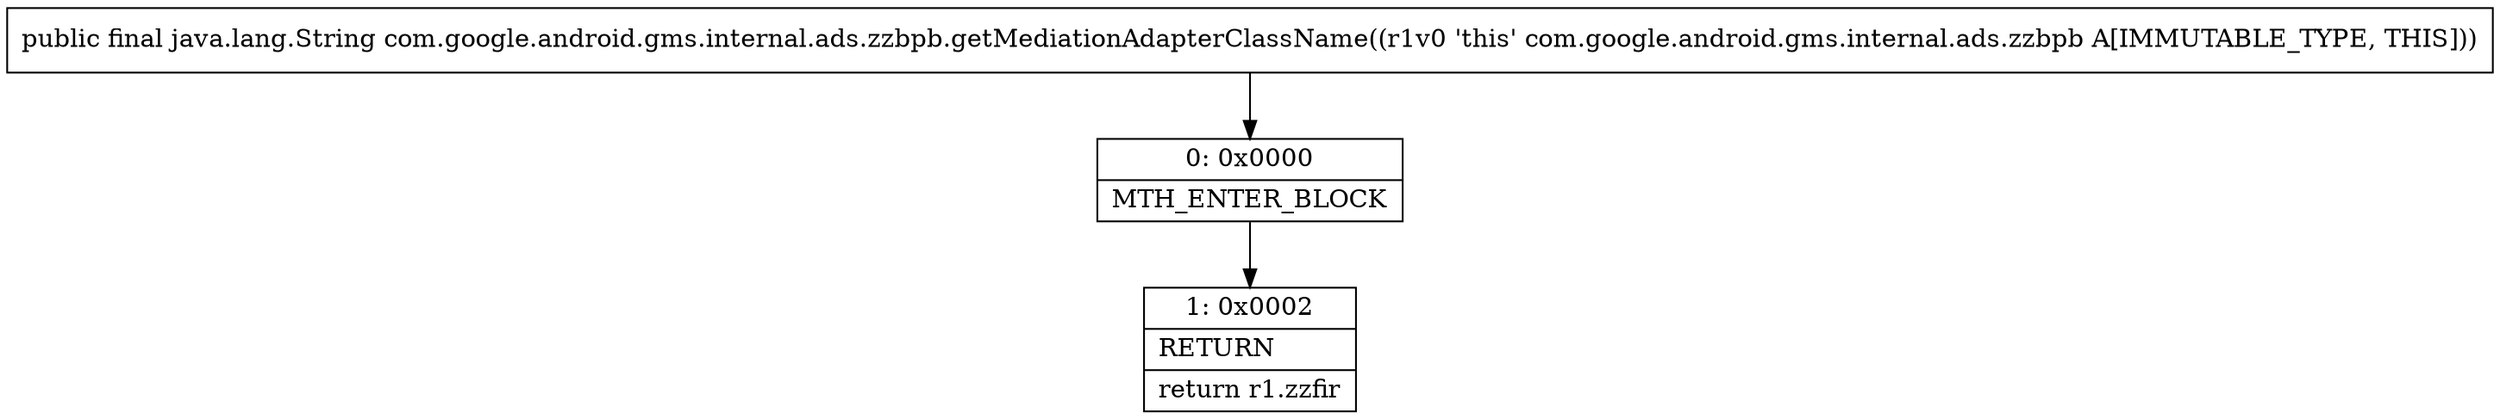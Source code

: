 digraph "CFG forcom.google.android.gms.internal.ads.zzbpb.getMediationAdapterClassName()Ljava\/lang\/String;" {
Node_0 [shape=record,label="{0\:\ 0x0000|MTH_ENTER_BLOCK\l}"];
Node_1 [shape=record,label="{1\:\ 0x0002|RETURN\l|return r1.zzfir\l}"];
MethodNode[shape=record,label="{public final java.lang.String com.google.android.gms.internal.ads.zzbpb.getMediationAdapterClassName((r1v0 'this' com.google.android.gms.internal.ads.zzbpb A[IMMUTABLE_TYPE, THIS])) }"];
MethodNode -> Node_0;
Node_0 -> Node_1;
}

